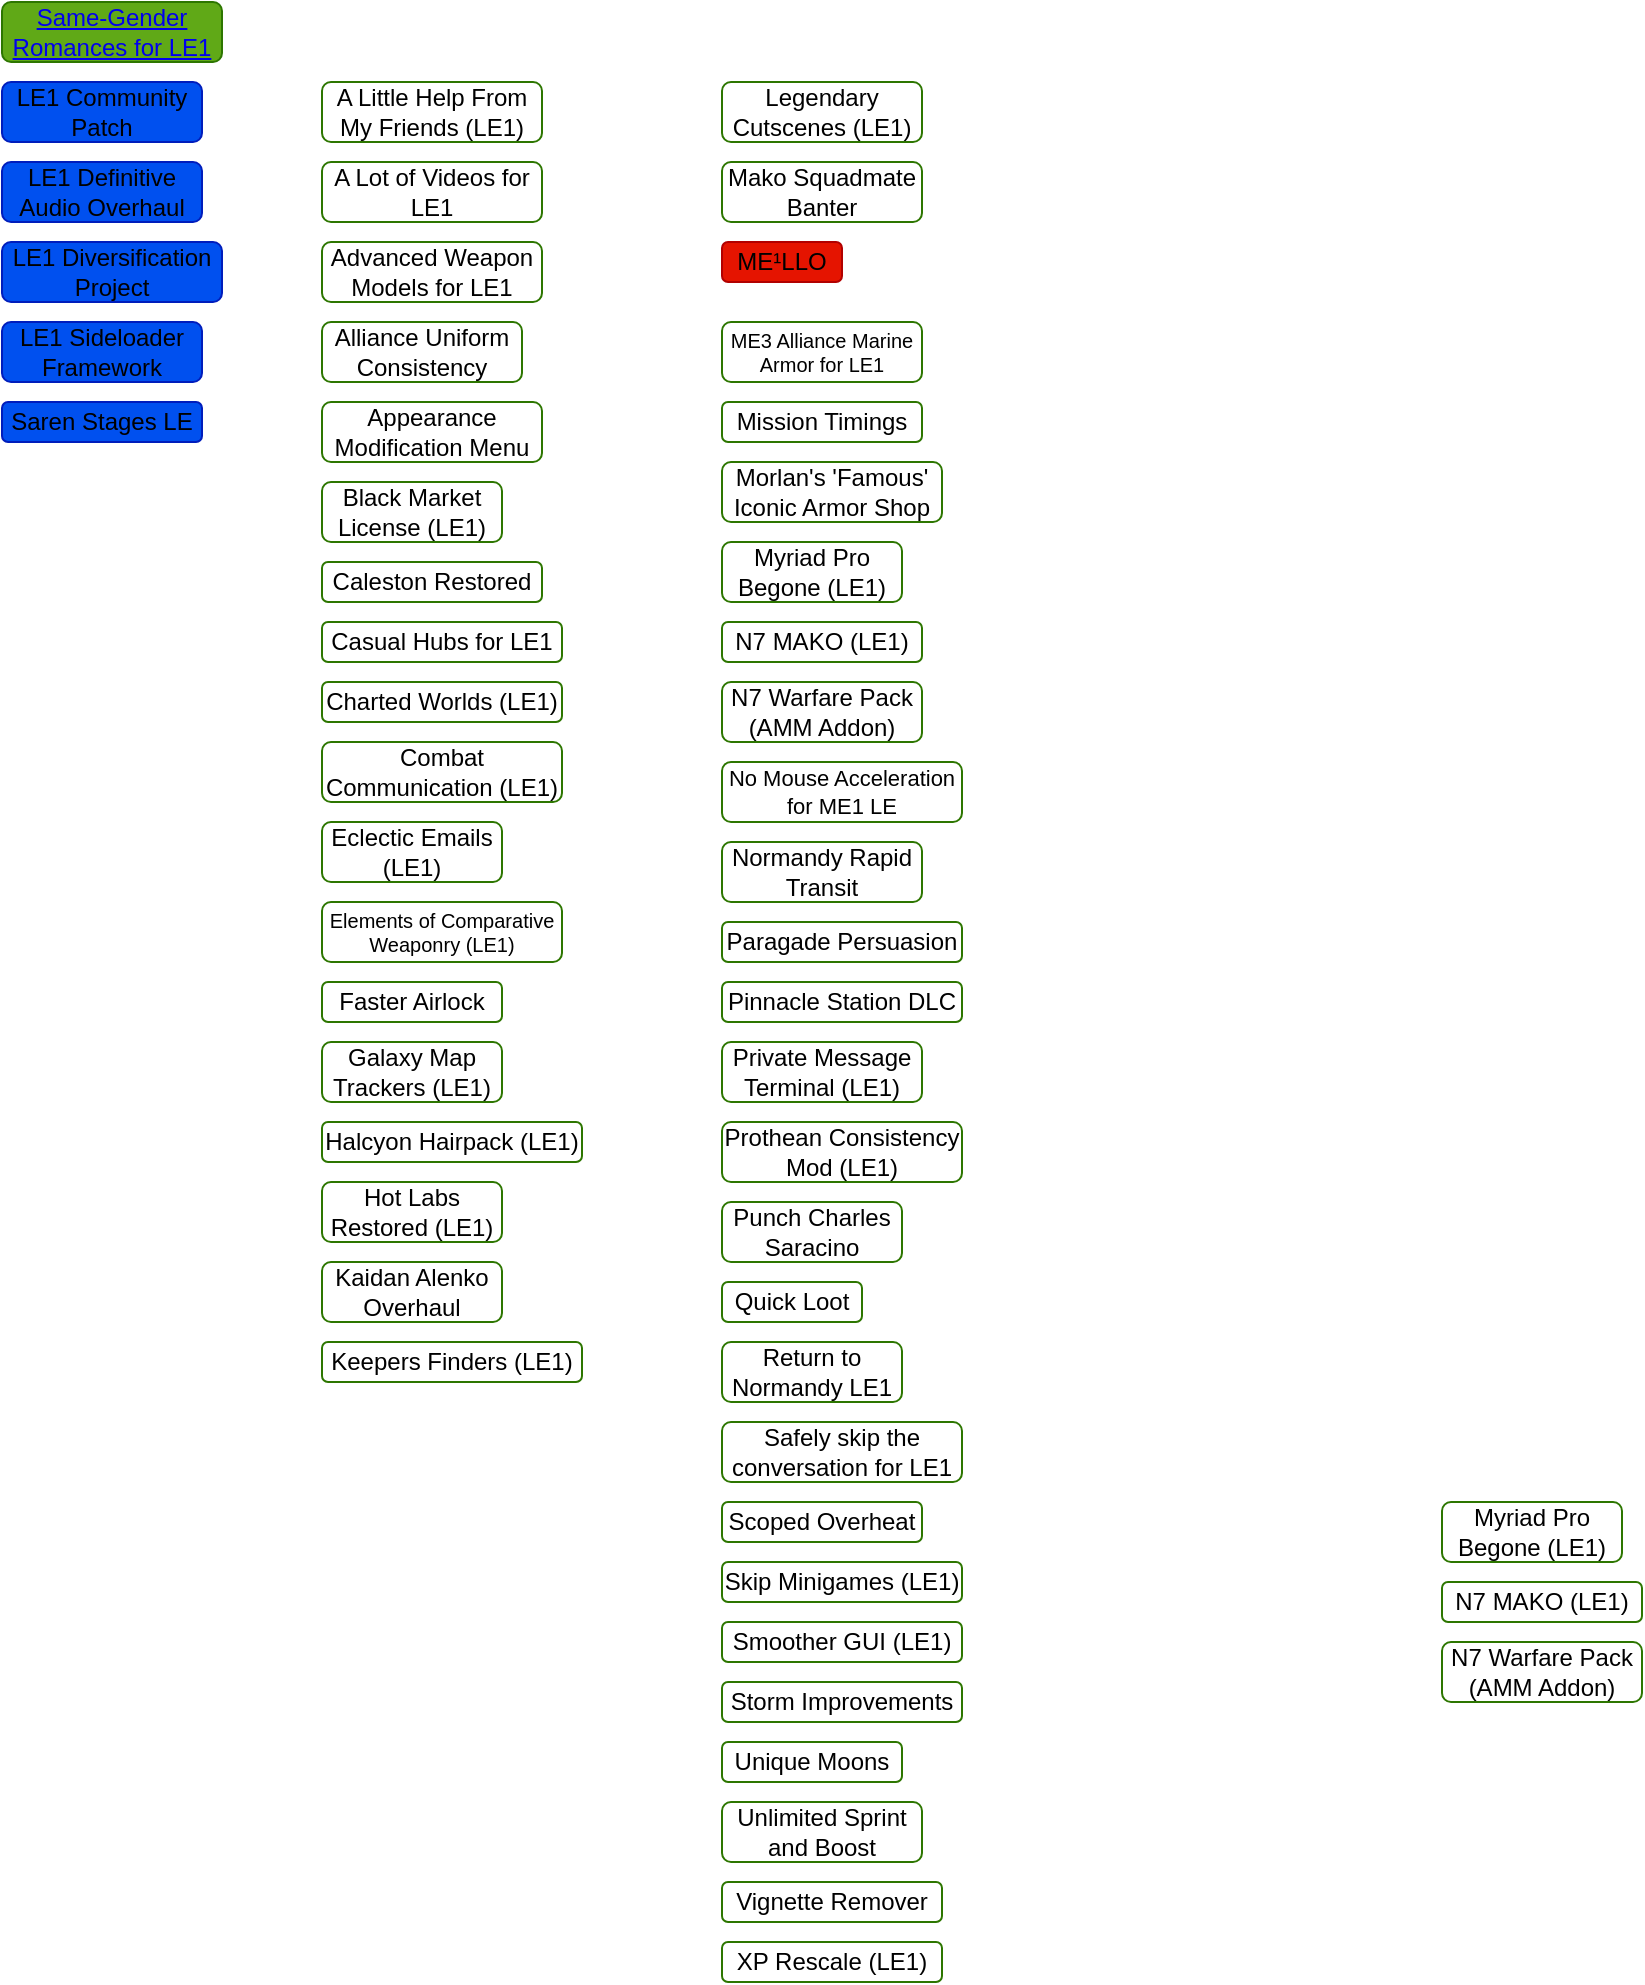 <mxfile version="26.1.0">
  <diagram name="Страница — 1" id="1QfvMjIt6kSm-26QrTTU">
    <mxGraphModel dx="728" dy="961" grid="1" gridSize="10" guides="1" tooltips="1" connect="1" arrows="1" fold="1" page="1" pageScale="1" pageWidth="1654" pageHeight="1169" math="0" shadow="0">
      <root>
        <mxCell id="0" />
        <mxCell id="1" parent="0" />
        <mxCell id="XhbC9aTRr4sNY5ImtjRr-1" value="&lt;div&gt;&lt;a href=&quot;https://www.nexusmods.com/masseffectlegendaryedition/mods/564&quot;&gt;Same-Gender Romances for LE1&lt;/a&gt;&lt;/div&gt;" style="rounded=1;whiteSpace=wrap;html=1;fillColor=#60a917;fontColor=default;strokeColor=#2D7600;" vertex="1" parent="1">
          <mxGeometry x="160" y="40" width="110" height="30" as="geometry" />
        </mxCell>
        <mxCell id="XhbC9aTRr4sNY5ImtjRr-2" value="&lt;div&gt;LE1 Sideloader Framework&lt;/div&gt;" style="rounded=1;whiteSpace=wrap;html=1;fillColor=light-dark(#0050EF,#0050EF);fontColor=default;strokeColor=#001DBC;" vertex="1" parent="1">
          <mxGeometry x="160" y="200" width="100" height="30" as="geometry" />
        </mxCell>
        <mxCell id="XhbC9aTRr4sNY5ImtjRr-3" value="&lt;div&gt;LE1 Community Patch&lt;/div&gt;" style="rounded=1;whiteSpace=wrap;html=1;fillColor=light-dark(#0050EF,#0050EF);fontColor=default;strokeColor=#001DBC;" vertex="1" parent="1">
          <mxGeometry x="160" y="80" width="100" height="30" as="geometry" />
        </mxCell>
        <mxCell id="XhbC9aTRr4sNY5ImtjRr-4" value="&lt;div&gt;LE1 Diversification Project&lt;/div&gt;" style="rounded=1;whiteSpace=wrap;html=1;fillColor=light-dark(#0050EF,#0050EF);fontColor=default;strokeColor=#001DBC;" vertex="1" parent="1">
          <mxGeometry x="160" y="160" width="110" height="30" as="geometry" />
        </mxCell>
        <mxCell id="XhbC9aTRr4sNY5ImtjRr-5" value="LE1 Definitive Audio Overhaul" style="rounded=1;whiteSpace=wrap;html=1;fillColor=light-dark(#0050EF,#0050EF);fontColor=default;strokeColor=#001DBC;" vertex="1" parent="1">
          <mxGeometry x="160" y="120" width="100" height="30" as="geometry" />
        </mxCell>
        <mxCell id="XhbC9aTRr4sNY5ImtjRr-6" value="A Lot of Videos for LE1" style="rounded=1;whiteSpace=wrap;html=1;fillColor=none;fontColor=default;strokeColor=#2D7600;" vertex="1" parent="1">
          <mxGeometry x="320" y="120" width="110" height="30" as="geometry" />
        </mxCell>
        <mxCell id="XhbC9aTRr4sNY5ImtjRr-7" value="A Little Help From My Friends (LE1)" style="rounded=1;whiteSpace=wrap;html=1;fillColor=none;fontColor=default;strokeColor=#2D7600;" vertex="1" parent="1">
          <mxGeometry x="320" y="80" width="110" height="30" as="geometry" />
        </mxCell>
        <mxCell id="XhbC9aTRr4sNY5ImtjRr-8" value="Advanced Weapon Models for LE1" style="rounded=1;whiteSpace=wrap;html=1;fillColor=none;fontColor=default;strokeColor=#2D7600;" vertex="1" parent="1">
          <mxGeometry x="320" y="160" width="110" height="30" as="geometry" />
        </mxCell>
        <mxCell id="XhbC9aTRr4sNY5ImtjRr-9" value="Alliance Uniform Consistency" style="rounded=1;whiteSpace=wrap;html=1;fillColor=none;fontColor=default;strokeColor=#2D7600;" vertex="1" parent="1">
          <mxGeometry x="320" y="200" width="100" height="30" as="geometry" />
        </mxCell>
        <mxCell id="XhbC9aTRr4sNY5ImtjRr-10" value="Appearance Modification Menu" style="rounded=1;whiteSpace=wrap;html=1;fillColor=none;fontColor=default;strokeColor=#2D7600;" vertex="1" parent="1">
          <mxGeometry x="320" y="240" width="110" height="30" as="geometry" />
        </mxCell>
        <mxCell id="XhbC9aTRr4sNY5ImtjRr-11" value="Black Market License (LE1)" style="rounded=1;whiteSpace=wrap;html=1;fillColor=none;fontColor=default;strokeColor=#2D7600;" vertex="1" parent="1">
          <mxGeometry x="320" y="280" width="90" height="30" as="geometry" />
        </mxCell>
        <mxCell id="XhbC9aTRr4sNY5ImtjRr-12" value="Caleston Restored" style="rounded=1;whiteSpace=wrap;html=1;fillColor=none;fontColor=default;strokeColor=#2D7600;" vertex="1" parent="1">
          <mxGeometry x="320" y="320" width="110" height="20" as="geometry" />
        </mxCell>
        <mxCell id="XhbC9aTRr4sNY5ImtjRr-13" value="Casual Hubs for LE1" style="rounded=1;whiteSpace=wrap;html=1;fillColor=none;fontColor=default;strokeColor=#2D7600;" vertex="1" parent="1">
          <mxGeometry x="320" y="350" width="120" height="20" as="geometry" />
        </mxCell>
        <mxCell id="XhbC9aTRr4sNY5ImtjRr-14" value="Charted Worlds (LE1)" style="rounded=1;whiteSpace=wrap;html=1;fillColor=none;fontColor=default;strokeColor=#2D7600;" vertex="1" parent="1">
          <mxGeometry x="320" y="380" width="120" height="20" as="geometry" />
        </mxCell>
        <mxCell id="XhbC9aTRr4sNY5ImtjRr-15" value="Combat Communication (LE1)" style="rounded=1;whiteSpace=wrap;html=1;fillColor=none;fontColor=default;strokeColor=#2D7600;" vertex="1" parent="1">
          <mxGeometry x="320" y="410" width="120" height="30" as="geometry" />
        </mxCell>
        <mxCell id="XhbC9aTRr4sNY5ImtjRr-16" value="Eclectic Emails (LE1)" style="rounded=1;whiteSpace=wrap;html=1;fillColor=none;fontColor=default;strokeColor=#2D7600;" vertex="1" parent="1">
          <mxGeometry x="320" y="450" width="90" height="30" as="geometry" />
        </mxCell>
        <mxCell id="XhbC9aTRr4sNY5ImtjRr-17" value="Halcyon Hairpack (LE1)" style="rounded=1;whiteSpace=wrap;html=1;fillColor=none;fontColor=default;strokeColor=#2D7600;" vertex="1" parent="1">
          <mxGeometry x="320" y="600" width="130" height="20" as="geometry" />
        </mxCell>
        <mxCell id="XhbC9aTRr4sNY5ImtjRr-18" value="Elements of Comparative Weaponry (LE1)" style="rounded=1;whiteSpace=wrap;html=1;fillColor=none;fontColor=default;strokeColor=#2D7600;fontSize=10;" vertex="1" parent="1">
          <mxGeometry x="320" y="490" width="120" height="30" as="geometry" />
        </mxCell>
        <mxCell id="XhbC9aTRr4sNY5ImtjRr-19" value="Galaxy Map Trackers (LE1)" style="rounded=1;whiteSpace=wrap;html=1;fillColor=none;fontColor=default;strokeColor=#2D7600;" vertex="1" parent="1">
          <mxGeometry x="320" y="560" width="90" height="30" as="geometry" />
        </mxCell>
        <mxCell id="XhbC9aTRr4sNY5ImtjRr-20" value="Faster Airlock" style="rounded=1;whiteSpace=wrap;html=1;fillColor=none;fontColor=default;strokeColor=#2D7600;" vertex="1" parent="1">
          <mxGeometry x="320" y="530" width="90" height="20" as="geometry" />
        </mxCell>
        <mxCell id="XhbC9aTRr4sNY5ImtjRr-21" value="&lt;div&gt;Legendary Cutscenes (LE1)&lt;/div&gt;" style="rounded=1;whiteSpace=wrap;html=1;fillColor=none;fontColor=default;strokeColor=#2D7600;" vertex="1" parent="1">
          <mxGeometry x="520" y="80" width="100" height="30" as="geometry" />
        </mxCell>
        <mxCell id="XhbC9aTRr4sNY5ImtjRr-22" value="Hot Labs Restored (LE1)" style="rounded=1;whiteSpace=wrap;html=1;fillColor=none;fontColor=default;strokeColor=#2D7600;" vertex="1" parent="1">
          <mxGeometry x="320" y="630" width="90" height="30" as="geometry" />
        </mxCell>
        <mxCell id="XhbC9aTRr4sNY5ImtjRr-23" value="Keepers Finders (LE1)" style="rounded=1;whiteSpace=wrap;html=1;fillColor=none;fontColor=default;strokeColor=#2D7600;" vertex="1" parent="1">
          <mxGeometry x="320" y="710" width="130" height="20" as="geometry" />
        </mxCell>
        <mxCell id="XhbC9aTRr4sNY5ImtjRr-24" value="Kaidan Alenko Overhaul" style="rounded=1;whiteSpace=wrap;html=1;fillColor=none;fontColor=default;strokeColor=#2D7600;" vertex="1" parent="1">
          <mxGeometry x="320" y="670" width="90" height="30" as="geometry" />
        </mxCell>
        <mxCell id="XhbC9aTRr4sNY5ImtjRr-25" value="Mission Timings" style="rounded=1;whiteSpace=wrap;html=1;fillColor=none;fontColor=default;strokeColor=#2D7600;" vertex="1" parent="1">
          <mxGeometry x="520" y="240" width="100" height="20" as="geometry" />
        </mxCell>
        <mxCell id="XhbC9aTRr4sNY5ImtjRr-26" value="Mako Squadmate Banter" style="rounded=1;whiteSpace=wrap;html=1;fillColor=none;fontColor=default;strokeColor=#2D7600;" vertex="1" parent="1">
          <mxGeometry x="520" y="120" width="100" height="30" as="geometry" />
        </mxCell>
        <mxCell id="XhbC9aTRr4sNY5ImtjRr-27" value="ME3 Alliance Marine Armor for LE1" style="rounded=1;whiteSpace=wrap;html=1;fillColor=none;fontColor=default;strokeColor=#2D7600;fontSize=10;" vertex="1" parent="1">
          <mxGeometry x="520" y="200" width="100" height="30" as="geometry" />
        </mxCell>
        <mxCell id="XhbC9aTRr4sNY5ImtjRr-28" value="ME¹LLO" style="rounded=1;whiteSpace=wrap;html=1;fillColor=light-dark(#E51400,#E51400);fontColor=default;strokeColor=#B20000;fillStyle=auto;" vertex="1" parent="1">
          <mxGeometry x="520" y="160" width="60" height="20" as="geometry" />
        </mxCell>
        <mxCell id="XhbC9aTRr4sNY5ImtjRr-29" value="N7 Warfare Pack (AMM Addon)" style="rounded=1;whiteSpace=wrap;html=1;fillColor=none;fontColor=default;strokeColor=#2D7600;" vertex="1" parent="1">
          <mxGeometry x="520" y="380" width="100" height="30" as="geometry" />
        </mxCell>
        <mxCell id="XhbC9aTRr4sNY5ImtjRr-30" value="Morlan&#39;s &#39;Famous&#39; Iconic Armor Shop" style="rounded=1;whiteSpace=wrap;html=1;fillColor=none;fontColor=default;strokeColor=#2D7600;" vertex="1" parent="1">
          <mxGeometry x="520" y="270" width="110" height="30" as="geometry" />
        </mxCell>
        <mxCell id="XhbC9aTRr4sNY5ImtjRr-31" value="N7 MAKO (LE1)" style="rounded=1;whiteSpace=wrap;html=1;fillColor=none;fontColor=default;strokeColor=#2D7600;" vertex="1" parent="1">
          <mxGeometry x="520" y="350" width="100" height="20" as="geometry" />
        </mxCell>
        <mxCell id="XhbC9aTRr4sNY5ImtjRr-32" value="Myriad Pro Begone (LE1)" style="rounded=1;whiteSpace=wrap;html=1;fillColor=none;fontColor=default;strokeColor=#2D7600;" vertex="1" parent="1">
          <mxGeometry x="520" y="310" width="90" height="30" as="geometry" />
        </mxCell>
        <mxCell id="XhbC9aTRr4sNY5ImtjRr-33" value="Normandy Rapid Transit" style="rounded=1;whiteSpace=wrap;html=1;fillColor=none;fontColor=default;strokeColor=#2D7600;" vertex="1" parent="1">
          <mxGeometry x="520" y="460" width="100" height="30" as="geometry" />
        </mxCell>
        <mxCell id="XhbC9aTRr4sNY5ImtjRr-34" value="No Mouse Acceleration for ME1 LE" style="rounded=1;whiteSpace=wrap;html=1;fillColor=none;fontColor=default;strokeColor=#2D7600;fontSize=11;" vertex="1" parent="1">
          <mxGeometry x="520" y="420" width="120" height="30" as="geometry" />
        </mxCell>
        <mxCell id="XhbC9aTRr4sNY5ImtjRr-35" value="Prothean Consistency Mod (LE1)" style="rounded=1;whiteSpace=wrap;html=1;fillColor=none;fontColor=default;strokeColor=#2D7600;" vertex="1" parent="1">
          <mxGeometry x="520" y="600" width="120" height="30" as="geometry" />
        </mxCell>
        <mxCell id="XhbC9aTRr4sNY5ImtjRr-36" value="Paragade Persuasion" style="rounded=1;whiteSpace=wrap;html=1;fillColor=none;fontColor=default;strokeColor=#2D7600;" vertex="1" parent="1">
          <mxGeometry x="520" y="500" width="120" height="20" as="geometry" />
        </mxCell>
        <mxCell id="XhbC9aTRr4sNY5ImtjRr-37" value="Private Message Terminal (LE1)" style="rounded=1;whiteSpace=wrap;html=1;fillColor=none;fontColor=default;strokeColor=#2D7600;" vertex="1" parent="1">
          <mxGeometry x="520" y="560" width="100" height="30" as="geometry" />
        </mxCell>
        <mxCell id="XhbC9aTRr4sNY5ImtjRr-38" value="Pinnacle Station DLC" style="rounded=1;whiteSpace=wrap;html=1;fillColor=none;fontColor=default;strokeColor=#2D7600;" vertex="1" parent="1">
          <mxGeometry x="520" y="530" width="120" height="20" as="geometry" />
        </mxCell>
        <mxCell id="XhbC9aTRr4sNY5ImtjRr-39" value="Quick Loot" style="rounded=1;whiteSpace=wrap;html=1;fillColor=none;fontColor=default;strokeColor=#2D7600;" vertex="1" parent="1">
          <mxGeometry x="520" y="680" width="70" height="20" as="geometry" />
        </mxCell>
        <mxCell id="XhbC9aTRr4sNY5ImtjRr-40" value="Punch Charles Saracino" style="rounded=1;whiteSpace=wrap;html=1;fillColor=none;fontColor=default;strokeColor=#2D7600;" vertex="1" parent="1">
          <mxGeometry x="520" y="640" width="90" height="30" as="geometry" />
        </mxCell>
        <mxCell id="XhbC9aTRr4sNY5ImtjRr-41" value="Scoped Overheat" style="rounded=1;whiteSpace=wrap;html=1;fillColor=none;fontColor=default;strokeColor=#2D7600;" vertex="1" parent="1">
          <mxGeometry x="520" y="790" width="100" height="20" as="geometry" />
        </mxCell>
        <mxCell id="XhbC9aTRr4sNY5ImtjRr-42" value="Return to Normandy LE1" style="rounded=1;whiteSpace=wrap;html=1;fillColor=none;fontColor=default;strokeColor=#2D7600;" vertex="1" parent="1">
          <mxGeometry x="520" y="710" width="90" height="30" as="geometry" />
        </mxCell>
        <mxCell id="XhbC9aTRr4sNY5ImtjRr-43" value="Saren Stages LE" style="rounded=1;whiteSpace=wrap;html=1;fillColor=light-dark(#0050EF,#0050EF);fontColor=default;strokeColor=#001DBC;" vertex="1" parent="1">
          <mxGeometry x="160" y="240" width="100" height="20" as="geometry" />
        </mxCell>
        <mxCell id="XhbC9aTRr4sNY5ImtjRr-44" value="Safely skip the conversation for LE1" style="rounded=1;whiteSpace=wrap;html=1;fillColor=none;fontColor=default;strokeColor=#2D7600;" vertex="1" parent="1">
          <mxGeometry x="520" y="750" width="120" height="30" as="geometry" />
        </mxCell>
        <mxCell id="XhbC9aTRr4sNY5ImtjRr-45" value="Skip Minigames (LE1)" style="rounded=1;whiteSpace=wrap;html=1;fillColor=none;fontColor=default;strokeColor=#2D7600;" vertex="1" parent="1">
          <mxGeometry x="520" y="820" width="120" height="20" as="geometry" />
        </mxCell>
        <mxCell id="XhbC9aTRr4sNY5ImtjRr-46" value="Unlimited Sprint and Boost" style="rounded=1;whiteSpace=wrap;html=1;fillColor=none;fontColor=default;strokeColor=#2D7600;" vertex="1" parent="1">
          <mxGeometry x="520" y="940" width="100" height="30" as="geometry" />
        </mxCell>
        <mxCell id="XhbC9aTRr4sNY5ImtjRr-47" value="Smoother GUI (LE1)" style="rounded=1;whiteSpace=wrap;html=1;fillColor=none;fontColor=default;strokeColor=#2D7600;" vertex="1" parent="1">
          <mxGeometry x="520" y="850" width="120" height="20" as="geometry" />
        </mxCell>
        <mxCell id="XhbC9aTRr4sNY5ImtjRr-48" value="Unique Moons" style="rounded=1;whiteSpace=wrap;html=1;fillColor=none;fontColor=default;strokeColor=#2D7600;" vertex="1" parent="1">
          <mxGeometry x="520" y="910" width="90" height="20" as="geometry" />
        </mxCell>
        <mxCell id="XhbC9aTRr4sNY5ImtjRr-49" value="Storm Improvements" style="rounded=1;whiteSpace=wrap;html=1;fillColor=none;fontColor=default;strokeColor=#2D7600;" vertex="1" parent="1">
          <mxGeometry x="520" y="880" width="120" height="20" as="geometry" />
        </mxCell>
        <mxCell id="XhbC9aTRr4sNY5ImtjRr-50" value="Vignette Remover" style="rounded=1;whiteSpace=wrap;html=1;fillColor=none;fontColor=default;strokeColor=#2D7600;" vertex="1" parent="1">
          <mxGeometry x="520" y="980" width="110" height="20" as="geometry" />
        </mxCell>
        <mxCell id="XhbC9aTRr4sNY5ImtjRr-51" value="N7 Warfare Pack (AMM Addon)" style="rounded=1;whiteSpace=wrap;html=1;fillColor=none;fontColor=default;strokeColor=#2D7600;" vertex="1" parent="1">
          <mxGeometry x="880" y="860" width="100" height="30" as="geometry" />
        </mxCell>
        <mxCell id="XhbC9aTRr4sNY5ImtjRr-52" value="XP Rescale (LE1)" style="rounded=1;whiteSpace=wrap;html=1;fillColor=none;fontColor=default;strokeColor=#2D7600;" vertex="1" parent="1">
          <mxGeometry x="520" y="1010" width="110" height="20" as="geometry" />
        </mxCell>
        <mxCell id="XhbC9aTRr4sNY5ImtjRr-53" value="N7 MAKO (LE1)" style="rounded=1;whiteSpace=wrap;html=1;fillColor=none;fontColor=default;strokeColor=#2D7600;" vertex="1" parent="1">
          <mxGeometry x="880" y="830" width="100" height="20" as="geometry" />
        </mxCell>
        <mxCell id="XhbC9aTRr4sNY5ImtjRr-54" value="Myriad Pro Begone (LE1)" style="rounded=1;whiteSpace=wrap;html=1;fillColor=none;fontColor=default;strokeColor=#2D7600;" vertex="1" parent="1">
          <mxGeometry x="880" y="790" width="90" height="30" as="geometry" />
        </mxCell>
      </root>
    </mxGraphModel>
  </diagram>
</mxfile>
